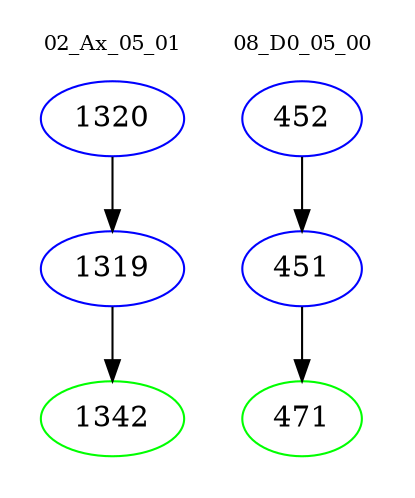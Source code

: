 digraph{
subgraph cluster_0 {
color = white
label = "02_Ax_05_01";
fontsize=10;
T0_1320 [label="1320", color="blue"]
T0_1320 -> T0_1319 [color="black"]
T0_1319 [label="1319", color="blue"]
T0_1319 -> T0_1342 [color="black"]
T0_1342 [label="1342", color="green"]
}
subgraph cluster_1 {
color = white
label = "08_D0_05_00";
fontsize=10;
T1_452 [label="452", color="blue"]
T1_452 -> T1_451 [color="black"]
T1_451 [label="451", color="blue"]
T1_451 -> T1_471 [color="black"]
T1_471 [label="471", color="green"]
}
}
